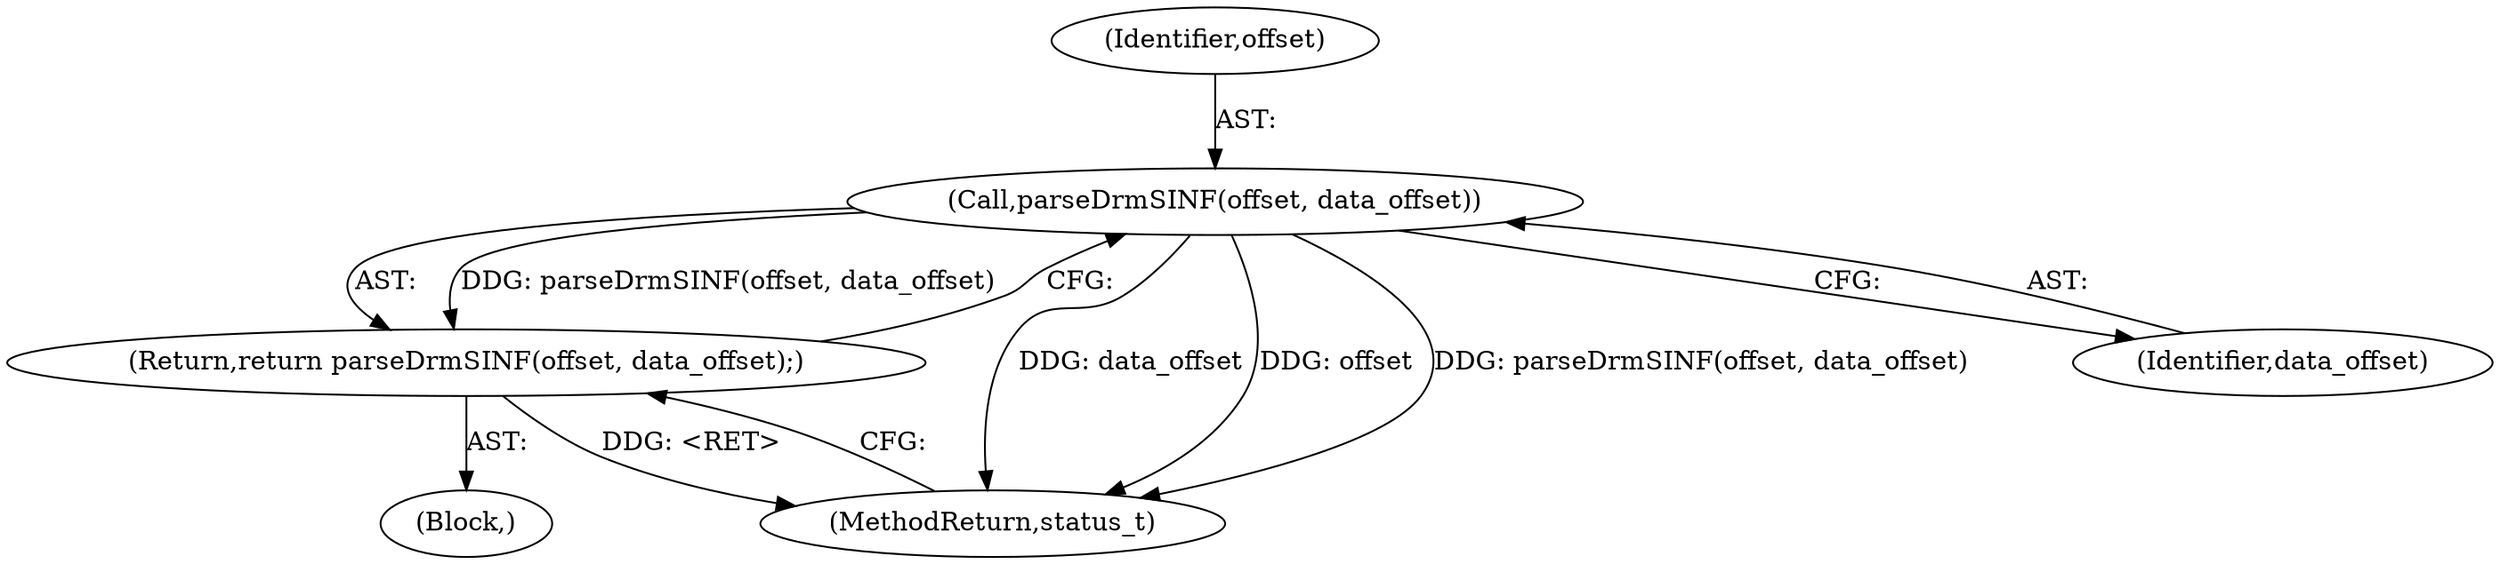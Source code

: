 digraph "0_Android_6fe85f7e15203e48df2cc3e8e1c4bc6ad49dc968@pointer" {
"1002594" [label="(Call,parseDrmSINF(offset, data_offset))"];
"1002593" [label="(Return,return parseDrmSINF(offset, data_offset);)"];
"1002927" [label="(MethodReturn,status_t)"];
"1002596" [label="(Identifier,data_offset)"];
"1002595" [label="(Identifier,offset)"];
"1002594" [label="(Call,parseDrmSINF(offset, data_offset))"];
"1002573" [label="(Block,)"];
"1002593" [label="(Return,return parseDrmSINF(offset, data_offset);)"];
"1002594" -> "1002593"  [label="AST: "];
"1002594" -> "1002596"  [label="CFG: "];
"1002595" -> "1002594"  [label="AST: "];
"1002596" -> "1002594"  [label="AST: "];
"1002593" -> "1002594"  [label="CFG: "];
"1002594" -> "1002927"  [label="DDG: data_offset"];
"1002594" -> "1002927"  [label="DDG: offset"];
"1002594" -> "1002927"  [label="DDG: parseDrmSINF(offset, data_offset)"];
"1002594" -> "1002593"  [label="DDG: parseDrmSINF(offset, data_offset)"];
"1002593" -> "1002573"  [label="AST: "];
"1002927" -> "1002593"  [label="CFG: "];
"1002593" -> "1002927"  [label="DDG: <RET>"];
}
